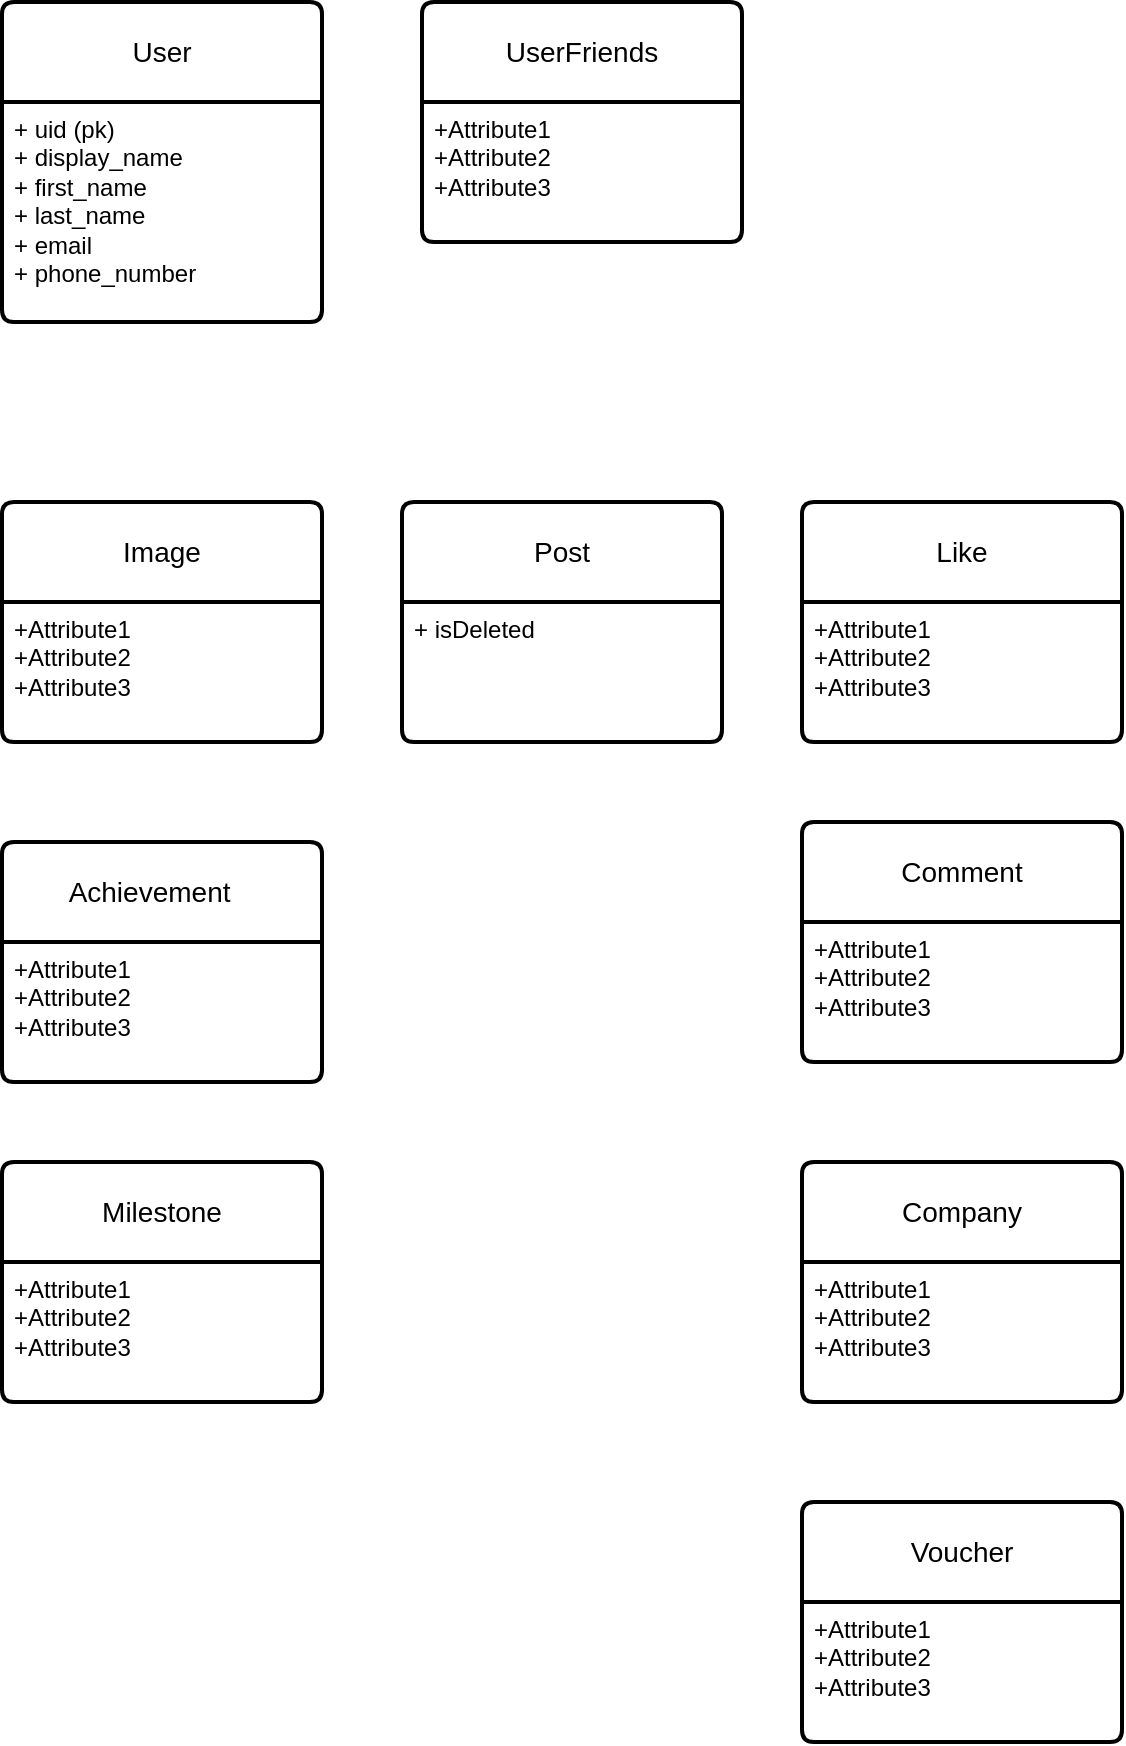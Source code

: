 <mxfile version="26.0.16">
  <diagram id="C5RBs43oDa-KdzZeNtuy" name="Page-1">
    <mxGraphModel dx="961" dy="574" grid="1" gridSize="10" guides="1" tooltips="1" connect="1" arrows="1" fold="1" page="1" pageScale="1" pageWidth="827" pageHeight="1169" math="0" shadow="0">
      <root>
        <mxCell id="WIyWlLk6GJQsqaUBKTNV-0" />
        <mxCell id="WIyWlLk6GJQsqaUBKTNV-1" parent="WIyWlLk6GJQsqaUBKTNV-0" />
        <mxCell id="YAjc6xp48cVj9kwRxga4-76" value="&lt;div&gt;User&lt;/div&gt;" style="swimlane;childLayout=stackLayout;horizontal=1;startSize=50;horizontalStack=0;rounded=1;fontSize=14;fontStyle=0;strokeWidth=2;resizeParent=0;resizeLast=1;shadow=0;dashed=0;align=center;arcSize=4;whiteSpace=wrap;html=1;" vertex="1" parent="WIyWlLk6GJQsqaUBKTNV-1">
          <mxGeometry x="100" y="50" width="160" height="160" as="geometry" />
        </mxCell>
        <mxCell id="YAjc6xp48cVj9kwRxga4-77" value="&lt;div&gt;+ uid (pk) &lt;br&gt;&lt;/div&gt;&lt;div&gt;+ display_name&lt;/div&gt;&lt;div&gt;+ first_name&lt;br&gt;+ last_name&lt;/div&gt;&lt;div&gt;+ email&lt;/div&gt;&lt;div&gt;+ phone_number&lt;/div&gt;" style="align=left;strokeColor=none;fillColor=none;spacingLeft=4;spacingRight=4;fontSize=12;verticalAlign=top;resizable=0;rotatable=0;part=1;html=1;whiteSpace=wrap;" vertex="1" parent="YAjc6xp48cVj9kwRxga4-76">
          <mxGeometry y="50" width="160" height="110" as="geometry" />
        </mxCell>
        <mxCell id="YAjc6xp48cVj9kwRxga4-87" value="Post" style="swimlane;childLayout=stackLayout;horizontal=1;startSize=50;horizontalStack=0;rounded=1;fontSize=14;fontStyle=0;strokeWidth=2;resizeParent=0;resizeLast=1;shadow=0;dashed=0;align=center;arcSize=4;whiteSpace=wrap;html=1;" vertex="1" parent="WIyWlLk6GJQsqaUBKTNV-1">
          <mxGeometry x="300" y="300" width="160" height="120" as="geometry" />
        </mxCell>
        <mxCell id="YAjc6xp48cVj9kwRxga4-88" value="&lt;div&gt;+ isDeleted&lt;/div&gt;" style="align=left;strokeColor=none;fillColor=none;spacingLeft=4;spacingRight=4;fontSize=12;verticalAlign=top;resizable=0;rotatable=0;part=1;html=1;whiteSpace=wrap;" vertex="1" parent="YAjc6xp48cVj9kwRxga4-87">
          <mxGeometry y="50" width="160" height="70" as="geometry" />
        </mxCell>
        <mxCell id="YAjc6xp48cVj9kwRxga4-89" value="Image" style="swimlane;childLayout=stackLayout;horizontal=1;startSize=50;horizontalStack=0;rounded=1;fontSize=14;fontStyle=0;strokeWidth=2;resizeParent=0;resizeLast=1;shadow=0;dashed=0;align=center;arcSize=4;whiteSpace=wrap;html=1;" vertex="1" parent="WIyWlLk6GJQsqaUBKTNV-1">
          <mxGeometry x="100" y="300" width="160" height="120" as="geometry" />
        </mxCell>
        <mxCell id="YAjc6xp48cVj9kwRxga4-90" value="+Attribute1&#xa;+Attribute2&#xa;+Attribute3" style="align=left;strokeColor=none;fillColor=none;spacingLeft=4;spacingRight=4;fontSize=12;verticalAlign=top;resizable=0;rotatable=0;part=1;html=1;whiteSpace=wrap;" vertex="1" parent="YAjc6xp48cVj9kwRxga4-89">
          <mxGeometry y="50" width="160" height="70" as="geometry" />
        </mxCell>
        <mxCell id="YAjc6xp48cVj9kwRxga4-91" value="Like" style="swimlane;childLayout=stackLayout;horizontal=1;startSize=50;horizontalStack=0;rounded=1;fontSize=14;fontStyle=0;strokeWidth=2;resizeParent=0;resizeLast=1;shadow=0;dashed=0;align=center;arcSize=4;whiteSpace=wrap;html=1;" vertex="1" parent="WIyWlLk6GJQsqaUBKTNV-1">
          <mxGeometry x="500" y="300" width="160" height="120" as="geometry" />
        </mxCell>
        <mxCell id="YAjc6xp48cVj9kwRxga4-92" value="+Attribute1&#xa;+Attribute2&#xa;+Attribute3" style="align=left;strokeColor=none;fillColor=none;spacingLeft=4;spacingRight=4;fontSize=12;verticalAlign=top;resizable=0;rotatable=0;part=1;html=1;whiteSpace=wrap;" vertex="1" parent="YAjc6xp48cVj9kwRxga4-91">
          <mxGeometry y="50" width="160" height="70" as="geometry" />
        </mxCell>
        <mxCell id="YAjc6xp48cVj9kwRxga4-93" value="&lt;div&gt;Comment&lt;/div&gt;" style="swimlane;childLayout=stackLayout;horizontal=1;startSize=50;horizontalStack=0;rounded=1;fontSize=14;fontStyle=0;strokeWidth=2;resizeParent=0;resizeLast=1;shadow=0;dashed=0;align=center;arcSize=4;whiteSpace=wrap;html=1;" vertex="1" parent="WIyWlLk6GJQsqaUBKTNV-1">
          <mxGeometry x="500" y="460" width="160" height="120" as="geometry" />
        </mxCell>
        <mxCell id="YAjc6xp48cVj9kwRxga4-94" value="+Attribute1&#xa;+Attribute2&#xa;+Attribute3" style="align=left;strokeColor=none;fillColor=none;spacingLeft=4;spacingRight=4;fontSize=12;verticalAlign=top;resizable=0;rotatable=0;part=1;html=1;whiteSpace=wrap;" vertex="1" parent="YAjc6xp48cVj9kwRxga4-93">
          <mxGeometry y="50" width="160" height="70" as="geometry" />
        </mxCell>
        <mxCell id="YAjc6xp48cVj9kwRxga4-95" value="Milestone" style="swimlane;childLayout=stackLayout;horizontal=1;startSize=50;horizontalStack=0;rounded=1;fontSize=14;fontStyle=0;strokeWidth=2;resizeParent=0;resizeLast=1;shadow=0;dashed=0;align=center;arcSize=4;whiteSpace=wrap;html=1;" vertex="1" parent="WIyWlLk6GJQsqaUBKTNV-1">
          <mxGeometry x="100" y="630" width="160" height="120" as="geometry" />
        </mxCell>
        <mxCell id="YAjc6xp48cVj9kwRxga4-96" value="+Attribute1&#xa;+Attribute2&#xa;+Attribute3" style="align=left;strokeColor=none;fillColor=none;spacingLeft=4;spacingRight=4;fontSize=12;verticalAlign=top;resizable=0;rotatable=0;part=1;html=1;whiteSpace=wrap;" vertex="1" parent="YAjc6xp48cVj9kwRxga4-95">
          <mxGeometry y="50" width="160" height="70" as="geometry" />
        </mxCell>
        <mxCell id="YAjc6xp48cVj9kwRxga4-97" value="Achievement&lt;span style=&quot;white-space: pre;&quot;&gt;&#x9;&lt;/span&gt;" style="swimlane;childLayout=stackLayout;horizontal=1;startSize=50;horizontalStack=0;rounded=1;fontSize=14;fontStyle=0;strokeWidth=2;resizeParent=0;resizeLast=1;shadow=0;dashed=0;align=center;arcSize=4;whiteSpace=wrap;html=1;" vertex="1" parent="WIyWlLk6GJQsqaUBKTNV-1">
          <mxGeometry x="100" y="470" width="160" height="120" as="geometry" />
        </mxCell>
        <mxCell id="YAjc6xp48cVj9kwRxga4-98" value="+Attribute1&#xa;+Attribute2&#xa;+Attribute3" style="align=left;strokeColor=none;fillColor=none;spacingLeft=4;spacingRight=4;fontSize=12;verticalAlign=top;resizable=0;rotatable=0;part=1;html=1;whiteSpace=wrap;" vertex="1" parent="YAjc6xp48cVj9kwRxga4-97">
          <mxGeometry y="50" width="160" height="70" as="geometry" />
        </mxCell>
        <mxCell id="YAjc6xp48cVj9kwRxga4-99" value="Company" style="swimlane;childLayout=stackLayout;horizontal=1;startSize=50;horizontalStack=0;rounded=1;fontSize=14;fontStyle=0;strokeWidth=2;resizeParent=0;resizeLast=1;shadow=0;dashed=0;align=center;arcSize=4;whiteSpace=wrap;html=1;" vertex="1" parent="WIyWlLk6GJQsqaUBKTNV-1">
          <mxGeometry x="500" y="630" width="160" height="120" as="geometry" />
        </mxCell>
        <mxCell id="YAjc6xp48cVj9kwRxga4-100" value="+Attribute1&#xa;+Attribute2&#xa;+Attribute3" style="align=left;strokeColor=none;fillColor=none;spacingLeft=4;spacingRight=4;fontSize=12;verticalAlign=top;resizable=0;rotatable=0;part=1;html=1;whiteSpace=wrap;" vertex="1" parent="YAjc6xp48cVj9kwRxga4-99">
          <mxGeometry y="50" width="160" height="70" as="geometry" />
        </mxCell>
        <mxCell id="YAjc6xp48cVj9kwRxga4-101" value="Voucher" style="swimlane;childLayout=stackLayout;horizontal=1;startSize=50;horizontalStack=0;rounded=1;fontSize=14;fontStyle=0;strokeWidth=2;resizeParent=0;resizeLast=1;shadow=0;dashed=0;align=center;arcSize=4;whiteSpace=wrap;html=1;" vertex="1" parent="WIyWlLk6GJQsqaUBKTNV-1">
          <mxGeometry x="500" y="800" width="160" height="120" as="geometry" />
        </mxCell>
        <mxCell id="YAjc6xp48cVj9kwRxga4-102" value="+Attribute1&#xa;+Attribute2&#xa;+Attribute3" style="align=left;strokeColor=none;fillColor=none;spacingLeft=4;spacingRight=4;fontSize=12;verticalAlign=top;resizable=0;rotatable=0;part=1;html=1;whiteSpace=wrap;" vertex="1" parent="YAjc6xp48cVj9kwRxga4-101">
          <mxGeometry y="50" width="160" height="70" as="geometry" />
        </mxCell>
        <mxCell id="YAjc6xp48cVj9kwRxga4-103" value="UserFriends" style="swimlane;childLayout=stackLayout;horizontal=1;startSize=50;horizontalStack=0;rounded=1;fontSize=14;fontStyle=0;strokeWidth=2;resizeParent=0;resizeLast=1;shadow=0;dashed=0;align=center;arcSize=4;whiteSpace=wrap;html=1;" vertex="1" parent="WIyWlLk6GJQsqaUBKTNV-1">
          <mxGeometry x="310" y="50" width="160" height="120" as="geometry" />
        </mxCell>
        <mxCell id="YAjc6xp48cVj9kwRxga4-104" value="+Attribute1&#xa;+Attribute2&#xa;+Attribute3" style="align=left;strokeColor=none;fillColor=none;spacingLeft=4;spacingRight=4;fontSize=12;verticalAlign=top;resizable=0;rotatable=0;part=1;html=1;whiteSpace=wrap;" vertex="1" parent="YAjc6xp48cVj9kwRxga4-103">
          <mxGeometry y="50" width="160" height="70" as="geometry" />
        </mxCell>
      </root>
    </mxGraphModel>
  </diagram>
</mxfile>
